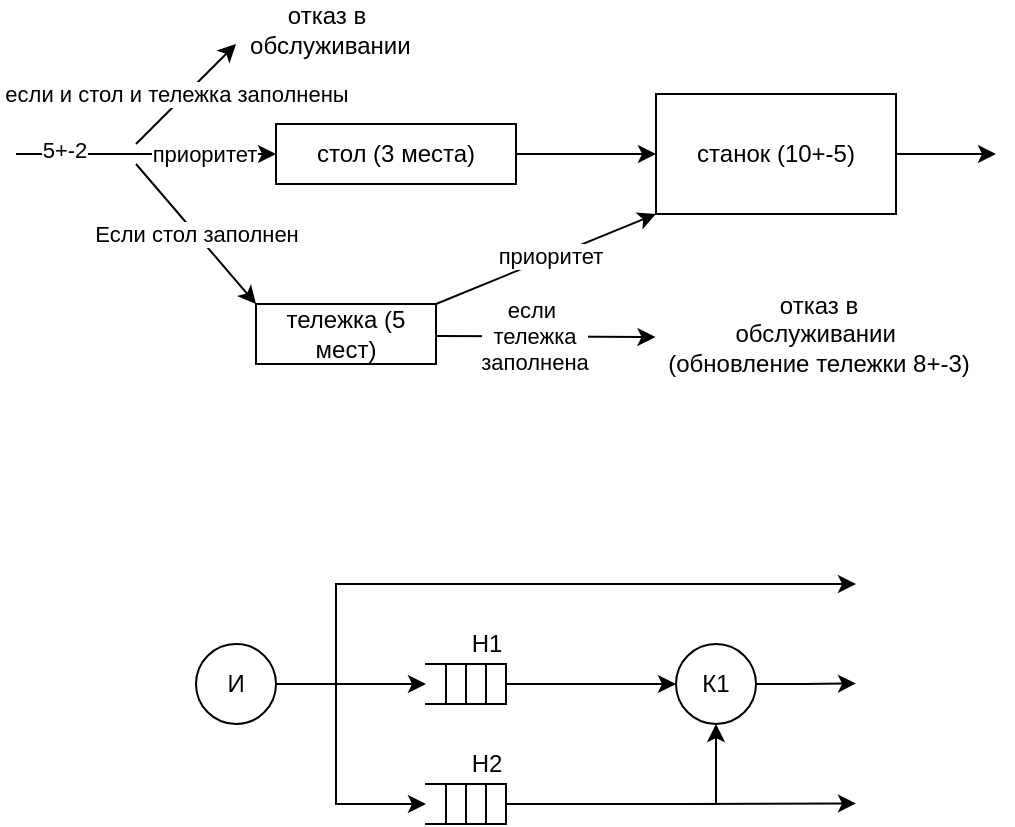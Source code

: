 <mxfile version="17.4.2" type="device"><diagram id="S6j-Ys_wpSui9s1Nq0RZ" name="Страница 1"><mxGraphModel dx="1278" dy="641" grid="0" gridSize="10" guides="1" tooltips="1" connect="1" arrows="1" fold="1" page="1" pageScale="1" pageWidth="1169" pageHeight="827" math="0" shadow="0"><root><mxCell id="0"/><mxCell id="1" parent="0"/><mxCell id="NnFoPrnr7SE5SoUmDLrO-1" value="стол (3 места)" style="rounded=0;whiteSpace=wrap;html=1;" parent="1" vertex="1"><mxGeometry x="310" y="230" width="120" height="30" as="geometry"/></mxCell><mxCell id="NnFoPrnr7SE5SoUmDLrO-2" value="" style="endArrow=classic;html=1;rounded=0;entryX=0;entryY=0.5;entryDx=0;entryDy=0;" parent="1" target="NnFoPrnr7SE5SoUmDLrO-1" edge="1"><mxGeometry width="50" height="50" relative="1" as="geometry"><mxPoint x="180" y="245" as="sourcePoint"/><mxPoint x="610" y="310" as="targetPoint"/></mxGeometry></mxCell><mxCell id="NnFoPrnr7SE5SoUmDLrO-11" value="приоритет" style="edgeLabel;html=1;align=center;verticalAlign=middle;resizable=0;points=[];" parent="NnFoPrnr7SE5SoUmDLrO-2" vertex="1" connectable="0"><mxGeometry x="0.435" relative="1" as="geometry"><mxPoint as="offset"/></mxGeometry></mxCell><mxCell id="NnFoPrnr7SE5SoUmDLrO-17" value="5+-2" style="edgeLabel;html=1;align=center;verticalAlign=middle;resizable=0;points=[];" parent="NnFoPrnr7SE5SoUmDLrO-2" vertex="1" connectable="0"><mxGeometry x="-0.641" y="2" relative="1" as="geometry"><mxPoint as="offset"/></mxGeometry></mxCell><mxCell id="NnFoPrnr7SE5SoUmDLrO-3" value="" style="endArrow=classic;html=1;rounded=0;exitX=1;exitY=0.5;exitDx=0;exitDy=0;" parent="1" source="NnFoPrnr7SE5SoUmDLrO-1" target="NnFoPrnr7SE5SoUmDLrO-4" edge="1"><mxGeometry width="50" height="50" relative="1" as="geometry"><mxPoint x="560" y="360" as="sourcePoint"/><mxPoint x="510" y="245" as="targetPoint"/></mxGeometry></mxCell><mxCell id="NnFoPrnr7SE5SoUmDLrO-4" value="станок (10+-5)" style="rounded=0;whiteSpace=wrap;html=1;" parent="1" vertex="1"><mxGeometry x="500" y="215" width="120" height="60" as="geometry"/></mxCell><mxCell id="NnFoPrnr7SE5SoUmDLrO-5" value="Если стол заполнен" style="endArrow=classic;html=1;rounded=0;" parent="1" edge="1"><mxGeometry width="50" height="50" relative="1" as="geometry"><mxPoint x="240" y="250" as="sourcePoint"/><mxPoint x="300" y="320" as="targetPoint"/></mxGeometry></mxCell><mxCell id="NnFoPrnr7SE5SoUmDLrO-6" value="тележка (5 мест)" style="rounded=0;whiteSpace=wrap;html=1;" parent="1" vertex="1"><mxGeometry x="300" y="320" width="90" height="30" as="geometry"/></mxCell><mxCell id="NnFoPrnr7SE5SoUmDLrO-7" value="" style="endArrow=classic;html=1;rounded=0;entryX=0;entryY=1;entryDx=0;entryDy=0;" parent="1" target="NnFoPrnr7SE5SoUmDLrO-4" edge="1"><mxGeometry width="50" height="50" relative="1" as="geometry"><mxPoint x="390" y="320" as="sourcePoint"/><mxPoint x="440" y="270" as="targetPoint"/></mxGeometry></mxCell><mxCell id="NnFoPrnr7SE5SoUmDLrO-10" value="приоритет" style="edgeLabel;html=1;align=center;verticalAlign=middle;resizable=0;points=[];" parent="NnFoPrnr7SE5SoUmDLrO-7" vertex="1" connectable="0"><mxGeometry x="-0.264" y="2" relative="1" as="geometry"><mxPoint x="17" y="-6" as="offset"/></mxGeometry></mxCell><mxCell id="NnFoPrnr7SE5SoUmDLrO-8" value="" style="endArrow=classic;html=1;rounded=0;exitX=1;exitY=0.5;exitDx=0;exitDy=0;entryX=0.022;entryY=0.53;entryDx=0;entryDy=0;entryPerimeter=0;" parent="1" target="NnFoPrnr7SE5SoUmDLrO-9" edge="1"><mxGeometry width="50" height="50" relative="1" as="geometry"><mxPoint x="390" y="336" as="sourcePoint"/><mxPoint x="460" y="331" as="targetPoint"/><Array as="points"/></mxGeometry></mxCell><mxCell id="NnFoPrnr7SE5SoUmDLrO-12" value="если&amp;nbsp;&lt;br&gt;тележка&lt;br&gt;заполнена" style="edgeLabel;html=1;align=center;verticalAlign=middle;resizable=0;points=[];" parent="NnFoPrnr7SE5SoUmDLrO-8" vertex="1" connectable="0"><mxGeometry x="-0.341" relative="1" as="geometry"><mxPoint x="13" as="offset"/></mxGeometry></mxCell><mxCell id="NnFoPrnr7SE5SoUmDLrO-9" value="отказ в &lt;br&gt;обслуживании&amp;nbsp;&lt;br&gt;(обновление тележки 8+-3)" style="text;html=1;align=center;verticalAlign=middle;resizable=0;points=[];autosize=1;strokeColor=none;fillColor=none;" parent="1" vertex="1"><mxGeometry x="496" y="310" width="170" height="50" as="geometry"/></mxCell><mxCell id="NnFoPrnr7SE5SoUmDLrO-13" value="" style="endArrow=classic;html=1;rounded=0;" parent="1" edge="1"><mxGeometry width="50" height="50" relative="1" as="geometry"><mxPoint x="240" y="240" as="sourcePoint"/><mxPoint x="290" y="190" as="targetPoint"/></mxGeometry></mxCell><mxCell id="NnFoPrnr7SE5SoUmDLrO-15" value="если и стол и тележка заполнены" style="edgeLabel;html=1;align=center;verticalAlign=middle;resizable=0;points=[];" parent="NnFoPrnr7SE5SoUmDLrO-13" vertex="1" connectable="0"><mxGeometry x="-0.21" relative="1" as="geometry"><mxPoint y="-5" as="offset"/></mxGeometry></mxCell><mxCell id="NnFoPrnr7SE5SoUmDLrO-14" value="отказ в&lt;br&gt;&amp;nbsp;обслуживании" style="text;html=1;align=center;verticalAlign=middle;resizable=0;points=[];autosize=1;strokeColor=none;fillColor=none;" parent="1" vertex="1"><mxGeometry x="285" y="168" width="100" height="30" as="geometry"/></mxCell><mxCell id="NnFoPrnr7SE5SoUmDLrO-16" value="" style="endArrow=classic;html=1;rounded=0;exitX=1;exitY=0.5;exitDx=0;exitDy=0;" parent="1" source="NnFoPrnr7SE5SoUmDLrO-4" edge="1"><mxGeometry width="50" height="50" relative="1" as="geometry"><mxPoint x="640" y="250" as="sourcePoint"/><mxPoint x="670" y="245" as="targetPoint"/></mxGeometry></mxCell><mxCell id="f1iisLDJ9etk-W8qsfLp-17" style="edgeStyle=orthogonalEdgeStyle;rounded=0;orthogonalLoop=1;jettySize=auto;html=1;exitX=1;exitY=0.5;exitDx=0;exitDy=0;entryX=0.5;entryY=0;entryDx=0;entryDy=0;" parent="1" source="f1iisLDJ9etk-W8qsfLp-1" target="f1iisLDJ9etk-W8qsfLp-13" edge="1"><mxGeometry relative="1" as="geometry"/></mxCell><mxCell id="f1iisLDJ9etk-W8qsfLp-18" style="edgeStyle=orthogonalEdgeStyle;rounded=0;orthogonalLoop=1;jettySize=auto;html=1;exitX=1;exitY=0.5;exitDx=0;exitDy=0;entryX=0.5;entryY=0;entryDx=0;entryDy=0;" parent="1" source="f1iisLDJ9etk-W8qsfLp-1" target="f1iisLDJ9etk-W8qsfLp-6" edge="1"><mxGeometry relative="1" as="geometry"><Array as="points"><mxPoint x="340" y="510"/><mxPoint x="340" y="570"/></Array></mxGeometry></mxCell><mxCell id="f1iisLDJ9etk-W8qsfLp-25" style="edgeStyle=orthogonalEdgeStyle;rounded=0;orthogonalLoop=1;jettySize=auto;html=1;exitX=1;exitY=0.5;exitDx=0;exitDy=0;" parent="1" source="f1iisLDJ9etk-W8qsfLp-1" edge="1"><mxGeometry relative="1" as="geometry"><mxPoint x="600" y="460" as="targetPoint"/><Array as="points"><mxPoint x="340" y="510"/><mxPoint x="340" y="460"/></Array></mxGeometry></mxCell><mxCell id="f1iisLDJ9etk-W8qsfLp-1" value="И" style="ellipse;whiteSpace=wrap;html=1;aspect=fixed;" parent="1" vertex="1"><mxGeometry x="270" y="490" width="40" height="40" as="geometry"/></mxCell><mxCell id="f1iisLDJ9etk-W8qsfLp-21" style="edgeStyle=orthogonalEdgeStyle;rounded=0;orthogonalLoop=1;jettySize=auto;html=1;exitX=1;exitY=0.5;exitDx=0;exitDy=0;" parent="1" source="f1iisLDJ9etk-W8qsfLp-2" edge="1"><mxGeometry relative="1" as="geometry"><mxPoint x="600" y="509.724" as="targetPoint"/></mxGeometry></mxCell><mxCell id="f1iisLDJ9etk-W8qsfLp-2" value="К1" style="ellipse;whiteSpace=wrap;html=1;aspect=fixed;" parent="1" vertex="1"><mxGeometry x="510" y="490" width="40" height="40" as="geometry"/></mxCell><mxCell id="f1iisLDJ9etk-W8qsfLp-9" value="" style="group" parent="1" vertex="1" connectable="0"><mxGeometry x="385" y="560" width="45" height="20" as="geometry"/></mxCell><mxCell id="f1iisLDJ9etk-W8qsfLp-6" value="" style="shape=partialRectangle;whiteSpace=wrap;html=1;bottom=1;right=1;left=1;top=0;fillColor=none;routingCenterX=-0.5;rotation=-90;" parent="f1iisLDJ9etk-W8qsfLp-9" vertex="1"><mxGeometry x="-5" y="5" width="20" height="10" as="geometry"/></mxCell><mxCell id="f1iisLDJ9etk-W8qsfLp-7" value="" style="shape=partialRectangle;whiteSpace=wrap;html=1;bottom=1;right=1;left=1;top=0;fillColor=none;routingCenterX=-0.5;rotation=-90;" parent="f1iisLDJ9etk-W8qsfLp-9" vertex="1"><mxGeometry x="5" y="5" width="20" height="10" as="geometry"/></mxCell><mxCell id="f1iisLDJ9etk-W8qsfLp-8" value="" style="shape=partialRectangle;whiteSpace=wrap;html=1;bottom=1;right=1;left=1;top=0;fillColor=none;routingCenterX=-0.5;rotation=-90;" parent="f1iisLDJ9etk-W8qsfLp-9" vertex="1"><mxGeometry x="15" y="5" width="20" height="10" as="geometry"/></mxCell><mxCell id="f1iisLDJ9etk-W8qsfLp-11" value="" style="shape=partialRectangle;whiteSpace=wrap;html=1;bottom=1;right=1;left=1;top=0;fillColor=none;routingCenterX=-0.5;rotation=-90;" parent="f1iisLDJ9etk-W8qsfLp-9" vertex="1"><mxGeometry x="25" y="5" width="20" height="10" as="geometry"/></mxCell><mxCell id="f1iisLDJ9etk-W8qsfLp-12" value="" style="group" parent="1" vertex="1" connectable="0"><mxGeometry x="385" y="500" width="45" height="20" as="geometry"/></mxCell><mxCell id="f1iisLDJ9etk-W8qsfLp-13" value="" style="shape=partialRectangle;whiteSpace=wrap;html=1;bottom=1;right=1;left=1;top=0;fillColor=none;routingCenterX=-0.5;rotation=-90;" parent="f1iisLDJ9etk-W8qsfLp-12" vertex="1"><mxGeometry x="-5" y="5" width="20" height="10" as="geometry"/></mxCell><mxCell id="f1iisLDJ9etk-W8qsfLp-14" value="" style="shape=partialRectangle;whiteSpace=wrap;html=1;bottom=1;right=1;left=1;top=0;fillColor=none;routingCenterX=-0.5;rotation=-90;" parent="f1iisLDJ9etk-W8qsfLp-12" vertex="1"><mxGeometry x="5" y="5" width="20" height="10" as="geometry"/></mxCell><mxCell id="f1iisLDJ9etk-W8qsfLp-15" value="" style="shape=partialRectangle;whiteSpace=wrap;html=1;bottom=1;right=1;left=1;top=0;fillColor=none;routingCenterX=-0.5;rotation=-90;" parent="f1iisLDJ9etk-W8qsfLp-12" vertex="1"><mxGeometry x="15" y="5" width="20" height="10" as="geometry"/></mxCell><mxCell id="f1iisLDJ9etk-W8qsfLp-16" value="" style="shape=partialRectangle;whiteSpace=wrap;html=1;bottom=1;right=1;left=1;top=0;fillColor=none;routingCenterX=-0.5;rotation=-90;" parent="f1iisLDJ9etk-W8qsfLp-12" vertex="1"><mxGeometry x="25" y="5" width="20" height="10" as="geometry"/></mxCell><mxCell id="f1iisLDJ9etk-W8qsfLp-19" style="edgeStyle=orthogonalEdgeStyle;rounded=0;orthogonalLoop=1;jettySize=auto;html=1;exitX=0.5;exitY=1;exitDx=0;exitDy=0;entryX=0;entryY=0.5;entryDx=0;entryDy=0;" parent="1" source="f1iisLDJ9etk-W8qsfLp-16" target="f1iisLDJ9etk-W8qsfLp-2" edge="1"><mxGeometry relative="1" as="geometry"/></mxCell><mxCell id="f1iisLDJ9etk-W8qsfLp-20" style="edgeStyle=orthogonalEdgeStyle;rounded=0;orthogonalLoop=1;jettySize=auto;html=1;exitX=0.5;exitY=1;exitDx=0;exitDy=0;entryX=0.5;entryY=1;entryDx=0;entryDy=0;" parent="1" source="f1iisLDJ9etk-W8qsfLp-11" target="f1iisLDJ9etk-W8qsfLp-2" edge="1"><mxGeometry relative="1" as="geometry"/></mxCell><mxCell id="f1iisLDJ9etk-W8qsfLp-22" value="Н1" style="text;html=1;align=center;verticalAlign=middle;resizable=0;points=[];autosize=1;strokeColor=none;fillColor=none;" parent="1" vertex="1"><mxGeometry x="400" y="480" width="30" height="20" as="geometry"/></mxCell><mxCell id="f1iisLDJ9etk-W8qsfLp-23" value="Н2" style="text;html=1;align=center;verticalAlign=middle;resizable=0;points=[];autosize=1;strokeColor=none;fillColor=none;" parent="1" vertex="1"><mxGeometry x="400" y="540" width="30" height="20" as="geometry"/></mxCell><mxCell id="f1iisLDJ9etk-W8qsfLp-24" style="edgeStyle=orthogonalEdgeStyle;rounded=0;orthogonalLoop=1;jettySize=auto;html=1;exitX=0.5;exitY=1;exitDx=0;exitDy=0;" parent="1" source="f1iisLDJ9etk-W8qsfLp-11" edge="1"><mxGeometry relative="1" as="geometry"><mxPoint x="600" y="569.724" as="targetPoint"/></mxGeometry></mxCell></root></mxGraphModel></diagram></mxfile>